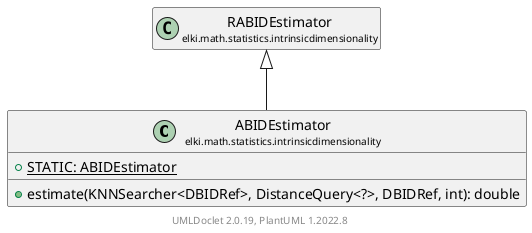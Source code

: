 @startuml
    remove .*\.(Instance|Par|Parameterizer|Factory)$
    set namespaceSeparator none
    hide empty fields
    hide empty methods

    class "<size:14>ABIDEstimator\n<size:10>elki.math.statistics.intrinsicdimensionality" as elki.math.statistics.intrinsicdimensionality.ABIDEstimator [[ABIDEstimator.html]] {
        {static} +STATIC: ABIDEstimator
        +estimate(KNNSearcher<DBIDRef>, DistanceQuery<?>, DBIDRef, int): double
    }

    class "<size:14>RABIDEstimator\n<size:10>elki.math.statistics.intrinsicdimensionality" as elki.math.statistics.intrinsicdimensionality.RABIDEstimator [[RABIDEstimator.html]]
    class "<size:14>ABIDEstimator.Par\n<size:10>elki.math.statistics.intrinsicdimensionality" as elki.math.statistics.intrinsicdimensionality.ABIDEstimator.Par [[ABIDEstimator.Par.html]]

    elki.math.statistics.intrinsicdimensionality.RABIDEstimator <|-- elki.math.statistics.intrinsicdimensionality.ABIDEstimator
    elki.math.statistics.intrinsicdimensionality.ABIDEstimator +-- elki.math.statistics.intrinsicdimensionality.ABIDEstimator.Par

    center footer UMLDoclet 2.0.19, PlantUML 1.2022.8
@enduml
